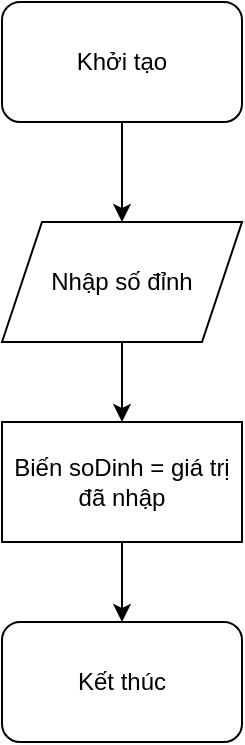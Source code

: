 <mxfile version="24.7.17">
  <diagram name="Page-1" id="eqnn9tTkgvpln3jSpCRk">
    <mxGraphModel dx="1434" dy="844" grid="1" gridSize="10" guides="1" tooltips="1" connect="1" arrows="1" fold="1" page="1" pageScale="1" pageWidth="850" pageHeight="1100" math="0" shadow="0">
      <root>
        <mxCell id="0" />
        <mxCell id="1" parent="0" />
        <mxCell id="B3pqv4fxGtmC6MiwXqju-6" style="edgeStyle=orthogonalEdgeStyle;rounded=0;orthogonalLoop=1;jettySize=auto;html=1;exitX=0.5;exitY=1;exitDx=0;exitDy=0;entryX=0.5;entryY=0;entryDx=0;entryDy=0;" parent="1" source="B3pqv4fxGtmC6MiwXqju-1" target="B3pqv4fxGtmC6MiwXqju-2" edge="1">
          <mxGeometry relative="1" as="geometry" />
        </mxCell>
        <mxCell id="B3pqv4fxGtmC6MiwXqju-1" value="Khởi tạo" style="rounded=1;whiteSpace=wrap;html=1;" parent="1" vertex="1">
          <mxGeometry x="365" y="20" width="120" height="60" as="geometry" />
        </mxCell>
        <mxCell id="B6gA0vR1jFjcEDOiwY8Q-2" value="" style="edgeStyle=orthogonalEdgeStyle;rounded=0;orthogonalLoop=1;jettySize=auto;html=1;" parent="1" source="B3pqv4fxGtmC6MiwXqju-2" target="B6gA0vR1jFjcEDOiwY8Q-1" edge="1">
          <mxGeometry relative="1" as="geometry" />
        </mxCell>
        <mxCell id="B3pqv4fxGtmC6MiwXqju-2" value="Nhập số đỉnh" style="shape=parallelogram;perimeter=parallelogramPerimeter;whiteSpace=wrap;html=1;fixedSize=1;" parent="1" vertex="1">
          <mxGeometry x="365" y="130" width="120" height="60" as="geometry" />
        </mxCell>
        <mxCell id="B3pqv4fxGtmC6MiwXqju-7" value="Kết thúc" style="rounded=1;whiteSpace=wrap;html=1;" parent="1" vertex="1">
          <mxGeometry x="365" y="330" width="120" height="60" as="geometry" />
        </mxCell>
        <mxCell id="B6gA0vR1jFjcEDOiwY8Q-3" value="" style="edgeStyle=orthogonalEdgeStyle;rounded=0;orthogonalLoop=1;jettySize=auto;html=1;" parent="1" source="B6gA0vR1jFjcEDOiwY8Q-1" target="B3pqv4fxGtmC6MiwXqju-7" edge="1">
          <mxGeometry relative="1" as="geometry" />
        </mxCell>
        <mxCell id="B6gA0vR1jFjcEDOiwY8Q-1" value="Biến soDinh = giá trị đã nhập" style="rounded=0;whiteSpace=wrap;html=1;" parent="1" vertex="1">
          <mxGeometry x="365" y="230" width="120" height="60" as="geometry" />
        </mxCell>
      </root>
    </mxGraphModel>
  </diagram>
</mxfile>
